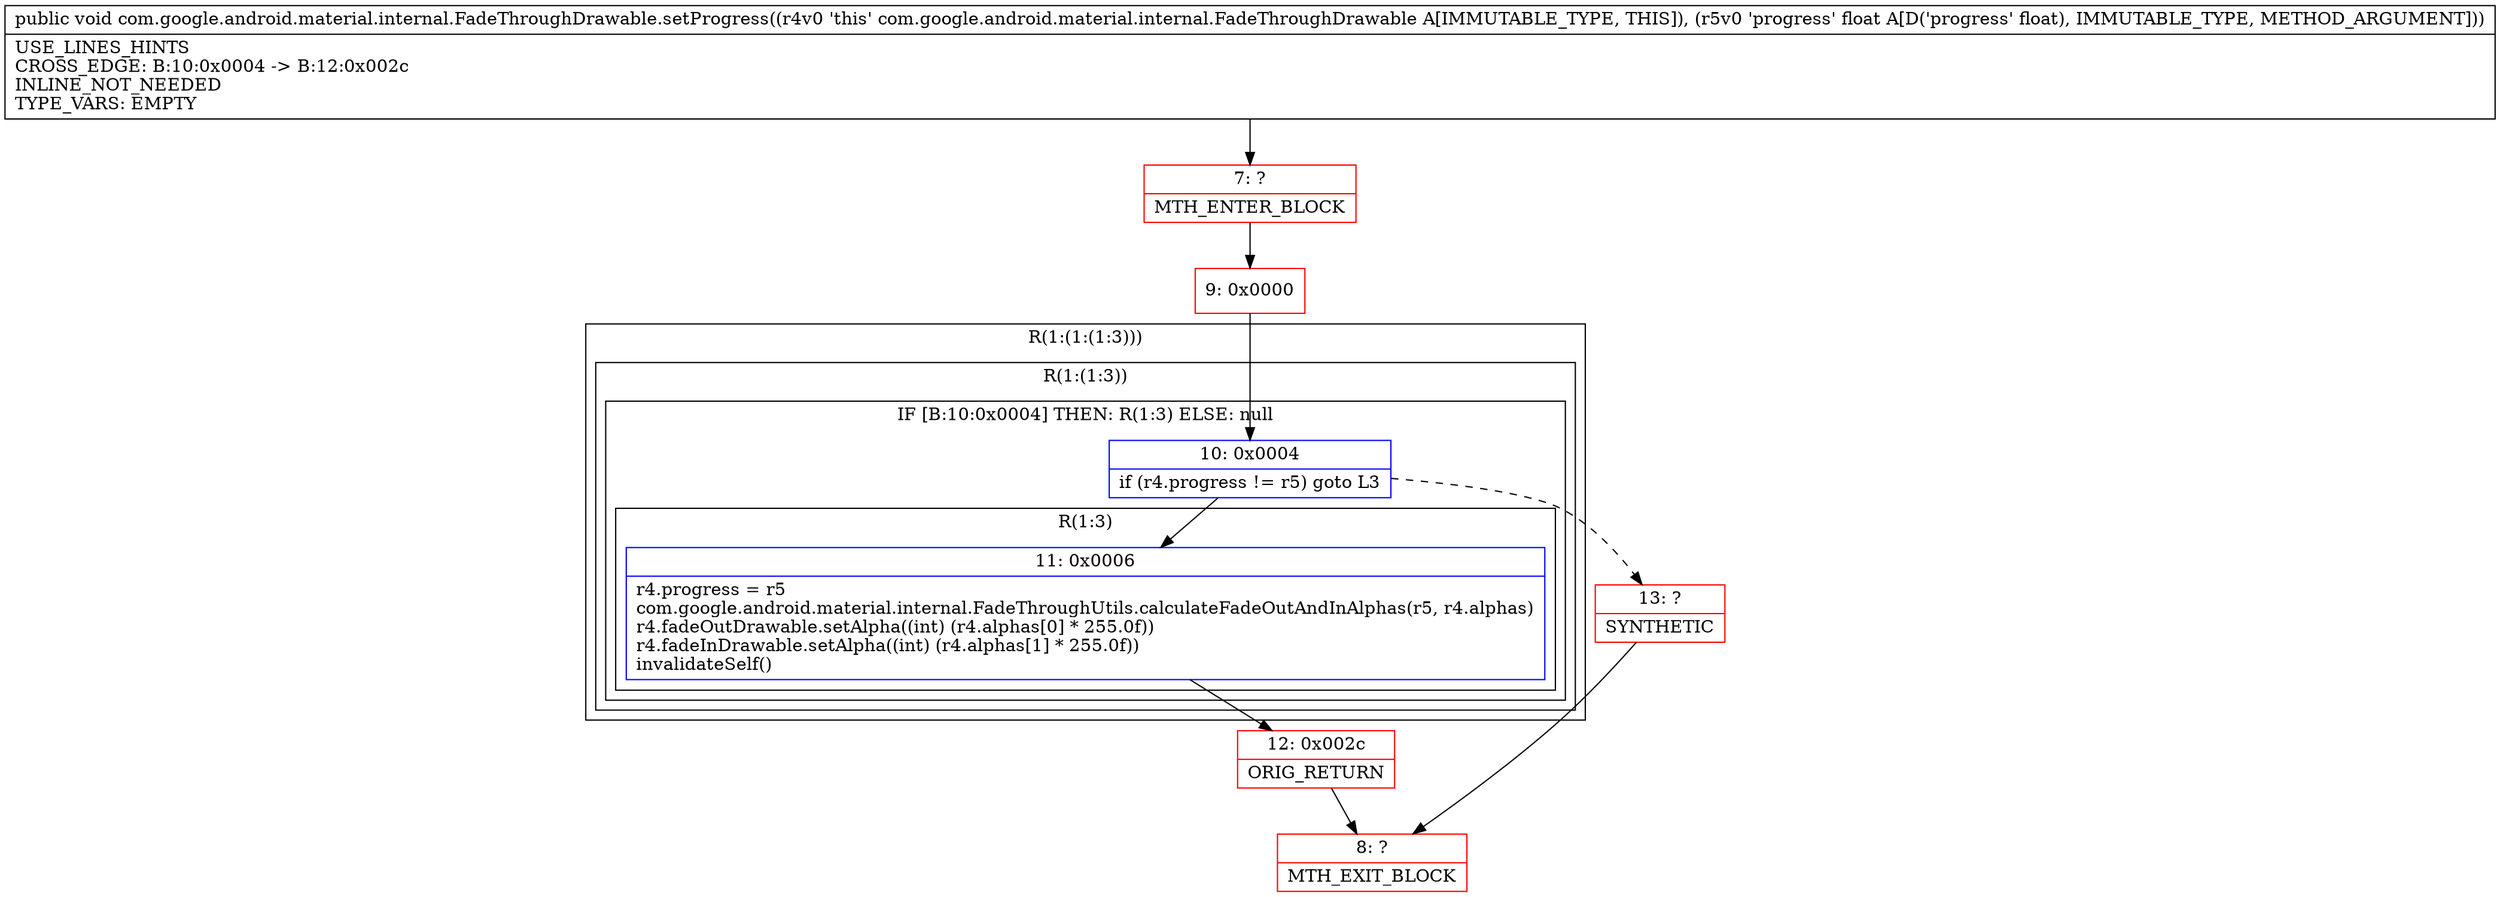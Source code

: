 digraph "CFG forcom.google.android.material.internal.FadeThroughDrawable.setProgress(F)V" {
subgraph cluster_Region_479254692 {
label = "R(1:(1:(1:3)))";
node [shape=record,color=blue];
subgraph cluster_Region_2085030331 {
label = "R(1:(1:3))";
node [shape=record,color=blue];
subgraph cluster_IfRegion_1951067684 {
label = "IF [B:10:0x0004] THEN: R(1:3) ELSE: null";
node [shape=record,color=blue];
Node_10 [shape=record,label="{10\:\ 0x0004|if (r4.progress != r5) goto L3\l}"];
subgraph cluster_Region_1730265062 {
label = "R(1:3)";
node [shape=record,color=blue];
Node_11 [shape=record,label="{11\:\ 0x0006|r4.progress = r5\lcom.google.android.material.internal.FadeThroughUtils.calculateFadeOutAndInAlphas(r5, r4.alphas)\lr4.fadeOutDrawable.setAlpha((int) (r4.alphas[0] * 255.0f))\lr4.fadeInDrawable.setAlpha((int) (r4.alphas[1] * 255.0f))\linvalidateSelf()\l}"];
}
}
}
}
Node_7 [shape=record,color=red,label="{7\:\ ?|MTH_ENTER_BLOCK\l}"];
Node_9 [shape=record,color=red,label="{9\:\ 0x0000}"];
Node_12 [shape=record,color=red,label="{12\:\ 0x002c|ORIG_RETURN\l}"];
Node_8 [shape=record,color=red,label="{8\:\ ?|MTH_EXIT_BLOCK\l}"];
Node_13 [shape=record,color=red,label="{13\:\ ?|SYNTHETIC\l}"];
MethodNode[shape=record,label="{public void com.google.android.material.internal.FadeThroughDrawable.setProgress((r4v0 'this' com.google.android.material.internal.FadeThroughDrawable A[IMMUTABLE_TYPE, THIS]), (r5v0 'progress' float A[D('progress' float), IMMUTABLE_TYPE, METHOD_ARGUMENT]))  | USE_LINES_HINTS\lCROSS_EDGE: B:10:0x0004 \-\> B:12:0x002c\lINLINE_NOT_NEEDED\lTYPE_VARS: EMPTY\l}"];
MethodNode -> Node_7;Node_10 -> Node_11;
Node_10 -> Node_13[style=dashed];
Node_11 -> Node_12;
Node_7 -> Node_9;
Node_9 -> Node_10;
Node_12 -> Node_8;
Node_13 -> Node_8;
}

